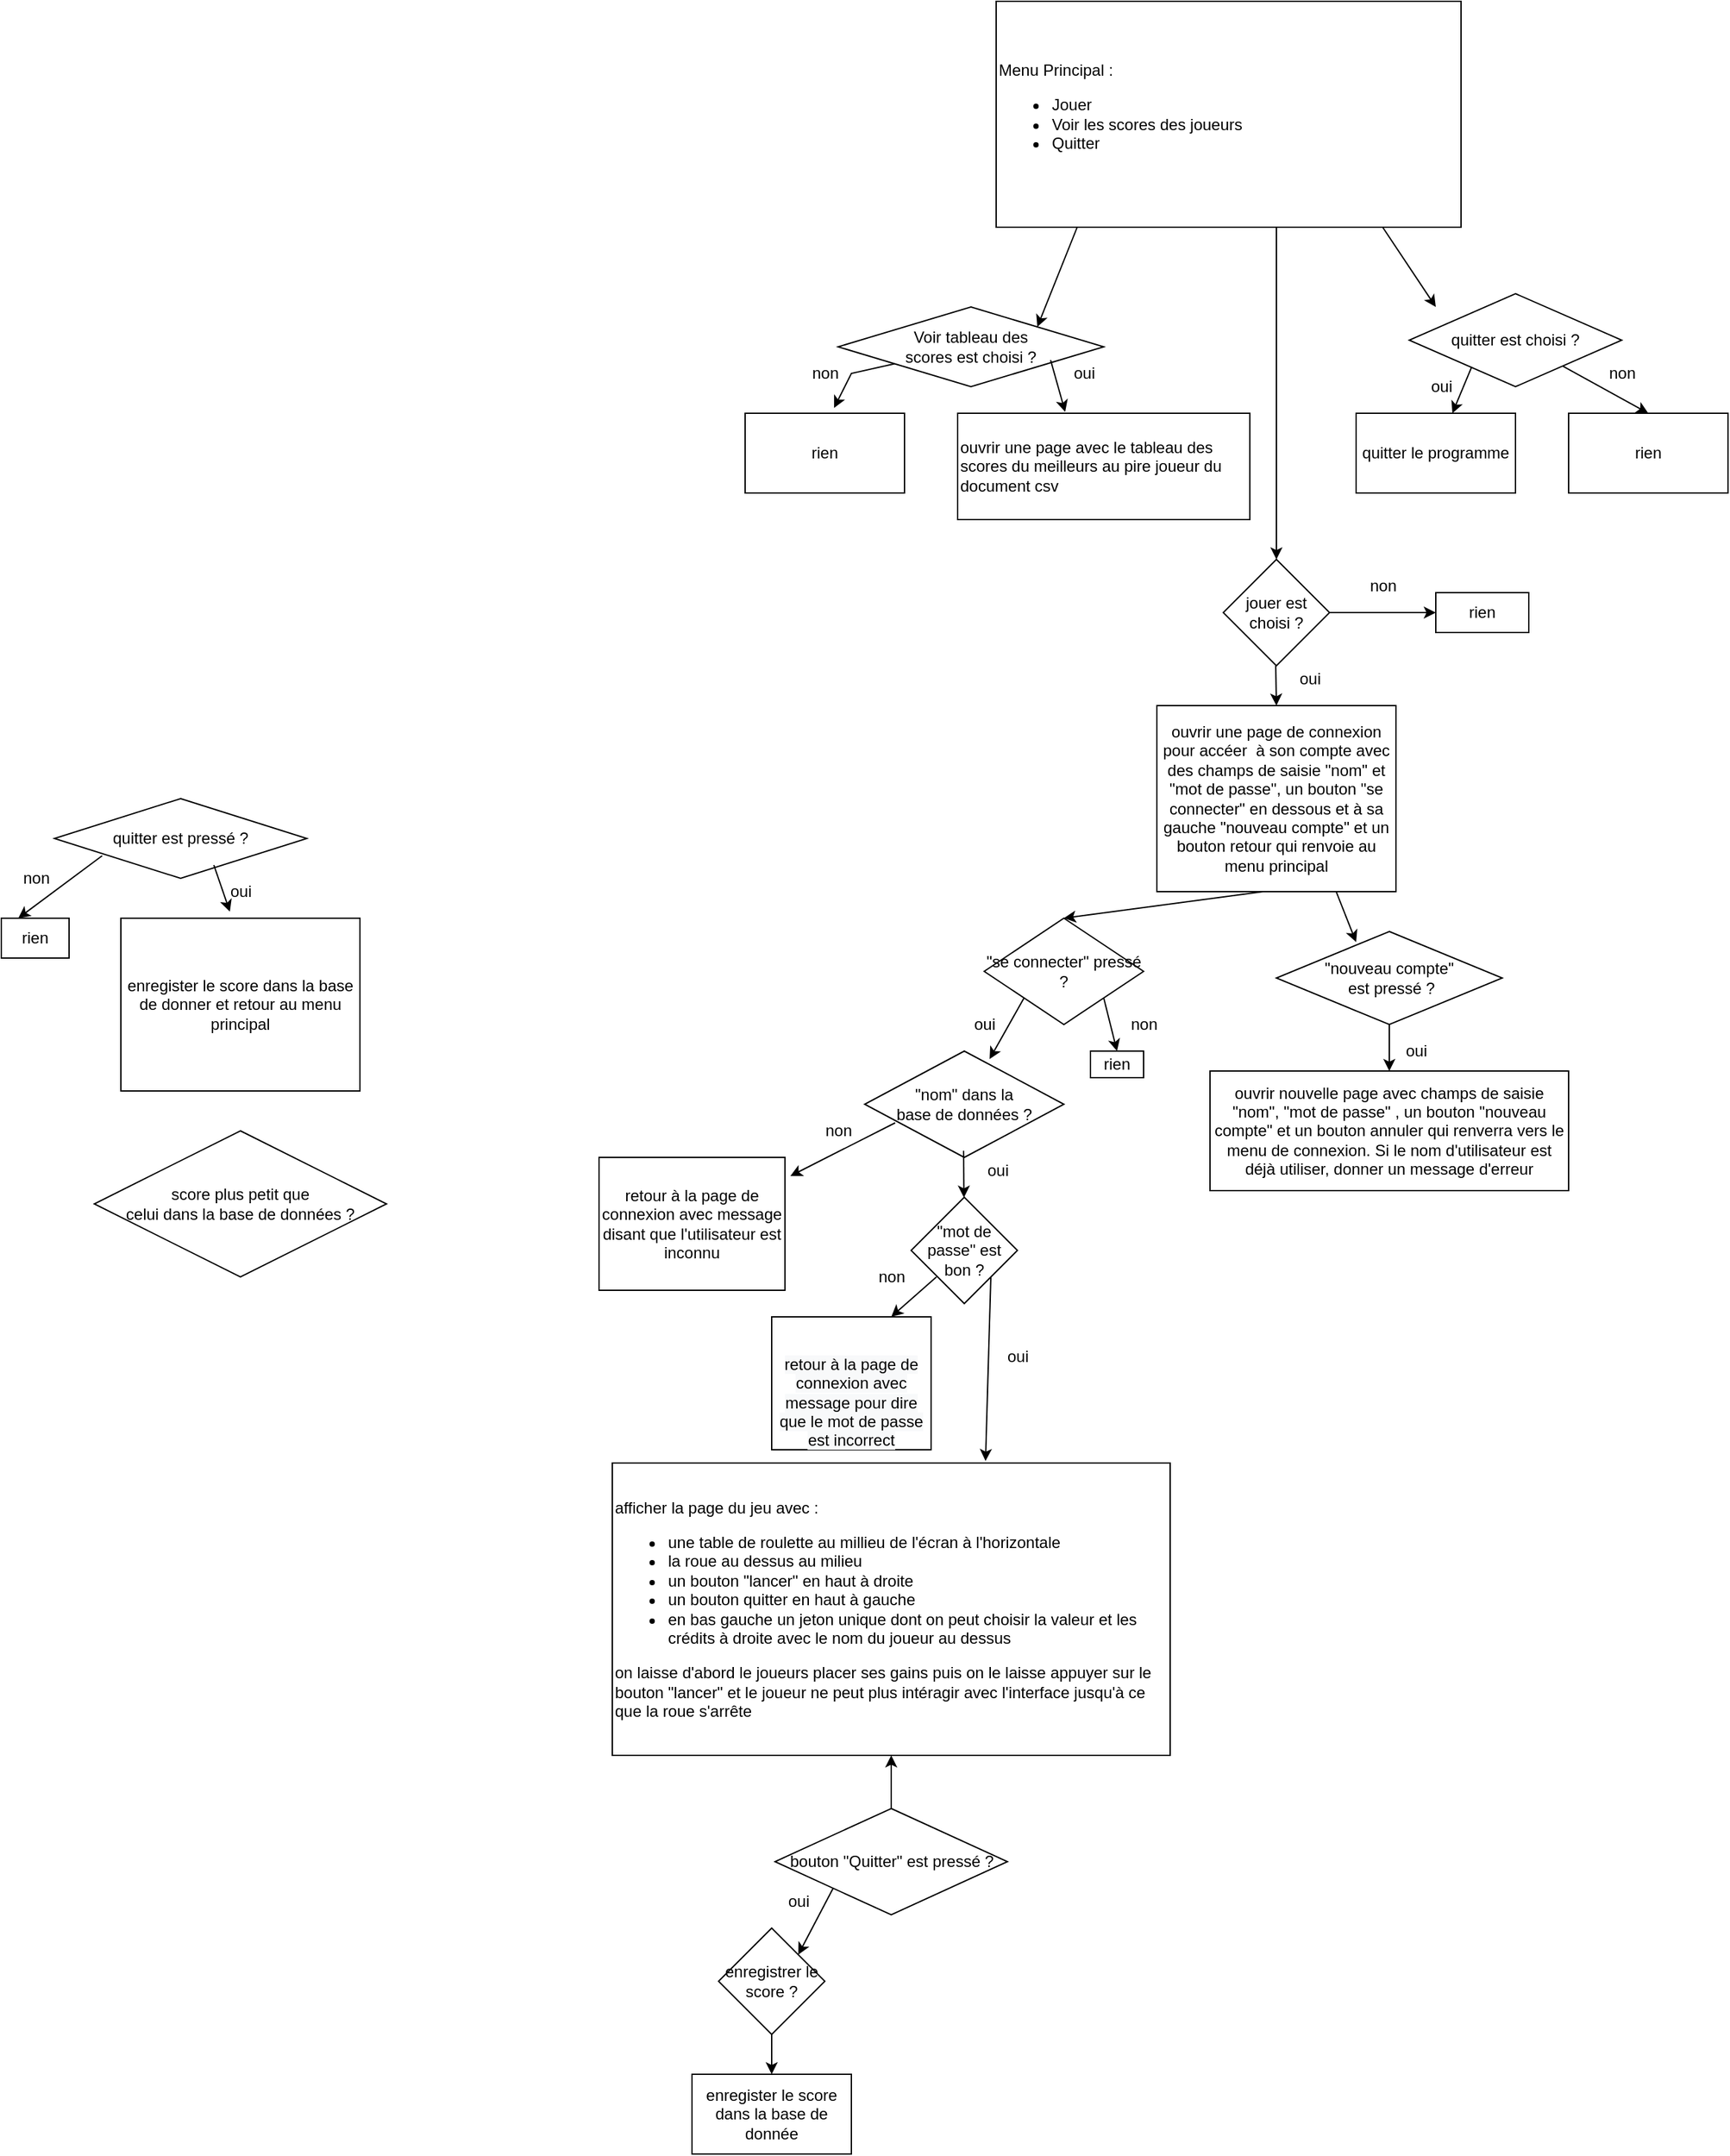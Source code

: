 <mxfile version="17.4.6" type="device"><diagram id="C5RBs43oDa-KdzZeNtuy" name="Page-1"><mxGraphModel dx="2752" dy="1070" grid="1" gridSize="10" guides="1" tooltips="1" connect="1" arrows="1" fold="1" page="1" pageScale="1" pageWidth="827" pageHeight="1169" math="0" shadow="0"><root><mxCell id="WIyWlLk6GJQsqaUBKTNV-0"/><mxCell id="WIyWlLk6GJQsqaUBKTNV-1" parent="WIyWlLk6GJQsqaUBKTNV-0"/><mxCell id="mI4oya_UvUroKJA0VqKm-0" value="Menu Principal :&amp;nbsp;&lt;br&gt;&lt;ul&gt;&lt;li&gt;Jouer&amp;nbsp;&lt;/li&gt;&lt;li&gt;Voir les scores des joueurs&lt;/li&gt;&lt;li&gt;Quitter&lt;/li&gt;&lt;/ul&gt;" style="rounded=0;whiteSpace=wrap;html=1;align=left;" vertex="1" parent="WIyWlLk6GJQsqaUBKTNV-1"><mxGeometry x="239" y="30" width="350" height="170" as="geometry"/></mxCell><mxCell id="mI4oya_UvUroKJA0VqKm-3" value="" style="endArrow=classic;html=1;rounded=0;" edge="1" parent="WIyWlLk6GJQsqaUBKTNV-1"><mxGeometry width="50" height="50" relative="1" as="geometry"><mxPoint x="530" y="200" as="sourcePoint"/><mxPoint x="570" y="260" as="targetPoint"/><Array as="points"/></mxGeometry></mxCell><mxCell id="mI4oya_UvUroKJA0VqKm-5" value="quitter est choisi ?" style="rhombus;whiteSpace=wrap;html=1;" vertex="1" parent="WIyWlLk6GJQsqaUBKTNV-1"><mxGeometry x="550" y="250" width="160" height="70" as="geometry"/></mxCell><mxCell id="mI4oya_UvUroKJA0VqKm-6" value="" style="endArrow=classic;html=1;rounded=0;exitX=0.294;exitY=0.786;exitDx=0;exitDy=0;exitPerimeter=0;" edge="1" parent="WIyWlLk6GJQsqaUBKTNV-1" source="mI4oya_UvUroKJA0VqKm-5" target="mI4oya_UvUroKJA0VqKm-7"><mxGeometry width="50" height="50" relative="1" as="geometry"><mxPoint x="629.5" y="320" as="sourcePoint"/><mxPoint x="629.5" y="380" as="targetPoint"/><Array as="points"/></mxGeometry></mxCell><mxCell id="mI4oya_UvUroKJA0VqKm-7" value="quitter le programme" style="rounded=0;whiteSpace=wrap;html=1;" vertex="1" parent="WIyWlLk6GJQsqaUBKTNV-1"><mxGeometry x="510" y="340" width="120" height="60" as="geometry"/></mxCell><mxCell id="mI4oya_UvUroKJA0VqKm-8" value="oui" style="text;html=1;align=center;verticalAlign=middle;resizable=0;points=[];autosize=1;strokeColor=none;fillColor=none;" vertex="1" parent="WIyWlLk6GJQsqaUBKTNV-1"><mxGeometry x="559" y="310" width="30" height="20" as="geometry"/></mxCell><mxCell id="mI4oya_UvUroKJA0VqKm-9" value="rien" style="rounded=0;whiteSpace=wrap;html=1;" vertex="1" parent="WIyWlLk6GJQsqaUBKTNV-1"><mxGeometry x="670" y="340" width="120" height="60" as="geometry"/></mxCell><mxCell id="mI4oya_UvUroKJA0VqKm-10" value="" style="endArrow=classic;html=1;rounded=0;entryX=0.5;entryY=0;entryDx=0;entryDy=0;" edge="1" parent="WIyWlLk6GJQsqaUBKTNV-1" source="mI4oya_UvUroKJA0VqKm-5" target="mI4oya_UvUroKJA0VqKm-9"><mxGeometry width="50" height="50" relative="1" as="geometry"><mxPoint x="680" y="310" as="sourcePoint"/><mxPoint x="730" y="260" as="targetPoint"/></mxGeometry></mxCell><mxCell id="mI4oya_UvUroKJA0VqKm-11" value="non" style="text;html=1;align=center;verticalAlign=middle;resizable=0;points=[];autosize=1;strokeColor=none;fillColor=none;" vertex="1" parent="WIyWlLk6GJQsqaUBKTNV-1"><mxGeometry x="690" y="300" width="40" height="20" as="geometry"/></mxCell><mxCell id="mI4oya_UvUroKJA0VqKm-12" value="Voir tableau des &lt;br&gt;scores est choisi ?" style="rhombus;whiteSpace=wrap;html=1;" vertex="1" parent="WIyWlLk6GJQsqaUBKTNV-1"><mxGeometry x="120" y="260" width="200" height="60" as="geometry"/></mxCell><mxCell id="mI4oya_UvUroKJA0VqKm-15" value="" style="endArrow=classic;html=1;rounded=0;entryX=1;entryY=0;entryDx=0;entryDy=0;" edge="1" parent="WIyWlLk6GJQsqaUBKTNV-1" target="mI4oya_UvUroKJA0VqKm-12"><mxGeometry width="50" height="50" relative="1" as="geometry"><mxPoint x="300" y="200" as="sourcePoint"/><mxPoint x="260" y="270" as="targetPoint"/></mxGeometry></mxCell><mxCell id="mI4oya_UvUroKJA0VqKm-18" value="ouvrir une page avec le tableau des scores du meilleurs au pire joueur du document csv&lt;span&gt;&amp;nbsp;&lt;/span&gt;" style="rounded=0;whiteSpace=wrap;html=1;align=left;" vertex="1" parent="WIyWlLk6GJQsqaUBKTNV-1"><mxGeometry x="210" y="340" width="220" height="80" as="geometry"/></mxCell><mxCell id="mI4oya_UvUroKJA0VqKm-20" value="" style="endArrow=classic;html=1;rounded=0;entryX=0.368;entryY=-0.013;entryDx=0;entryDy=0;entryPerimeter=0;" edge="1" parent="WIyWlLk6GJQsqaUBKTNV-1" target="mI4oya_UvUroKJA0VqKm-18"><mxGeometry width="50" height="50" relative="1" as="geometry"><mxPoint x="280" y="300" as="sourcePoint"/><mxPoint x="260" y="360" as="targetPoint"/><Array as="points"/></mxGeometry></mxCell><mxCell id="mI4oya_UvUroKJA0VqKm-21" value="oui&lt;br&gt;" style="text;html=1;align=center;verticalAlign=middle;resizable=0;points=[];autosize=1;strokeColor=none;fillColor=none;" vertex="1" parent="WIyWlLk6GJQsqaUBKTNV-1"><mxGeometry x="290" y="300" width="30" height="20" as="geometry"/></mxCell><mxCell id="mI4oya_UvUroKJA0VqKm-22" value="rien" style="whiteSpace=wrap;html=1;" vertex="1" parent="WIyWlLk6GJQsqaUBKTNV-1"><mxGeometry x="50" y="340" width="120" height="60" as="geometry"/></mxCell><mxCell id="mI4oya_UvUroKJA0VqKm-23" value="" style="endArrow=classic;html=1;rounded=0;entryX=0.558;entryY=-0.067;entryDx=0;entryDy=0;entryPerimeter=0;" edge="1" parent="WIyWlLk6GJQsqaUBKTNV-1" source="mI4oya_UvUroKJA0VqKm-12" target="mI4oya_UvUroKJA0VqKm-22"><mxGeometry width="50" height="50" relative="1" as="geometry"><mxPoint x="60" y="310" as="sourcePoint"/><mxPoint x="100" y="320" as="targetPoint"/><Array as="points"><mxPoint x="130" y="310"/></Array></mxGeometry></mxCell><mxCell id="mI4oya_UvUroKJA0VqKm-24" value="non&lt;br&gt;" style="text;html=1;align=center;verticalAlign=middle;resizable=0;points=[];autosize=1;strokeColor=none;fillColor=none;" vertex="1" parent="WIyWlLk6GJQsqaUBKTNV-1"><mxGeometry x="90" y="300" width="40" height="20" as="geometry"/></mxCell><mxCell id="mI4oya_UvUroKJA0VqKm-25" value="" style="endArrow=classic;html=1;rounded=0;" edge="1" parent="WIyWlLk6GJQsqaUBKTNV-1"><mxGeometry width="50" height="50" relative="1" as="geometry"><mxPoint x="450" y="200" as="sourcePoint"/><mxPoint x="450" y="450" as="targetPoint"/></mxGeometry></mxCell><mxCell id="mI4oya_UvUroKJA0VqKm-26" value="jouer est choisi ?" style="rhombus;whiteSpace=wrap;html=1;" vertex="1" parent="WIyWlLk6GJQsqaUBKTNV-1"><mxGeometry x="410" y="450" width="80" height="80" as="geometry"/></mxCell><mxCell id="mI4oya_UvUroKJA0VqKm-27" value="" style="endArrow=classic;html=1;rounded=0;" edge="1" parent="WIyWlLk6GJQsqaUBKTNV-1"><mxGeometry width="50" height="50" relative="1" as="geometry"><mxPoint x="490" y="490" as="sourcePoint"/><mxPoint x="570" y="490" as="targetPoint"/></mxGeometry></mxCell><mxCell id="mI4oya_UvUroKJA0VqKm-28" value="non&lt;br&gt;" style="text;html=1;align=center;verticalAlign=middle;resizable=0;points=[];autosize=1;strokeColor=none;fillColor=none;" vertex="1" parent="WIyWlLk6GJQsqaUBKTNV-1"><mxGeometry x="510" y="460" width="40" height="20" as="geometry"/></mxCell><mxCell id="mI4oya_UvUroKJA0VqKm-29" value="rien" style="whiteSpace=wrap;html=1;" vertex="1" parent="WIyWlLk6GJQsqaUBKTNV-1"><mxGeometry x="570" y="475" width="70" height="30" as="geometry"/></mxCell><mxCell id="mI4oya_UvUroKJA0VqKm-30" value="afficher la page du jeu avec :&lt;br&gt;&lt;ul&gt;&lt;li&gt;une table de roulette au millieu de l'écran à l'horizontale&lt;/li&gt;&lt;li&gt;la roue au dessus au milieu&lt;/li&gt;&lt;li&gt;un bouton &quot;lancer&quot; en haut à droite&lt;/li&gt;&lt;li&gt;un bouton quitter en haut à gauche&lt;/li&gt;&lt;li&gt;en bas gauche un jeton unique dont on peut choisir la valeur et les crédits à droite avec le nom du joueur au dessus&lt;/li&gt;&lt;/ul&gt;on laisse d'abord le joueurs placer ses gains puis on le laisse appuyer sur le bouton &quot;lancer&quot; et le joueur ne peut plus intéragir avec l'interface jusqu'à ce que la roue s'arrête" style="whiteSpace=wrap;html=1;align=left;" vertex="1" parent="WIyWlLk6GJQsqaUBKTNV-1"><mxGeometry x="-50" y="1130" width="420" height="220" as="geometry"/></mxCell><mxCell id="mI4oya_UvUroKJA0VqKm-31" value="enregister le score dans la base de donner et retour au menu principal" style="rounded=0;whiteSpace=wrap;html=1;" vertex="1" parent="WIyWlLk6GJQsqaUBKTNV-1"><mxGeometry x="-420" y="720" width="180" height="130" as="geometry"/></mxCell><mxCell id="mI4oya_UvUroKJA0VqKm-35" value="quitter est pressé ?" style="rhombus;whiteSpace=wrap;html=1;" vertex="1" parent="WIyWlLk6GJQsqaUBKTNV-1"><mxGeometry x="-470" y="630" width="190" height="60" as="geometry"/></mxCell><mxCell id="mI4oya_UvUroKJA0VqKm-37" value="rien" style="rounded=0;whiteSpace=wrap;html=1;" vertex="1" parent="WIyWlLk6GJQsqaUBKTNV-1"><mxGeometry x="-510" y="720" width="51" height="30" as="geometry"/></mxCell><mxCell id="mI4oya_UvUroKJA0VqKm-39" value="" style="endArrow=classic;html=1;rounded=0;entryX=0.25;entryY=0;entryDx=0;entryDy=0;exitX=0.189;exitY=0.717;exitDx=0;exitDy=0;exitPerimeter=0;" edge="1" parent="WIyWlLk6GJQsqaUBKTNV-1" source="mI4oya_UvUroKJA0VqKm-35" target="mI4oya_UvUroKJA0VqKm-37"><mxGeometry width="50" height="50" relative="1" as="geometry"><mxPoint x="-260" y="620" as="sourcePoint"/><mxPoint x="-210" y="570" as="targetPoint"/></mxGeometry></mxCell><mxCell id="mI4oya_UvUroKJA0VqKm-40" value="non" style="text;html=1;align=center;verticalAlign=middle;resizable=0;points=[];autosize=1;strokeColor=none;fillColor=none;" vertex="1" parent="WIyWlLk6GJQsqaUBKTNV-1"><mxGeometry x="-504.5" y="680" width="40" height="20" as="geometry"/></mxCell><mxCell id="mI4oya_UvUroKJA0VqKm-41" value="" style="endArrow=classic;html=1;rounded=0;entryX=0.456;entryY=-0.038;entryDx=0;entryDy=0;entryPerimeter=0;" edge="1" parent="WIyWlLk6GJQsqaUBKTNV-1" target="mI4oya_UvUroKJA0VqKm-31"><mxGeometry width="50" height="50" relative="1" as="geometry"><mxPoint x="-350" y="680" as="sourcePoint"/><mxPoint x="-330" y="730" as="targetPoint"/></mxGeometry></mxCell><mxCell id="mI4oya_UvUroKJA0VqKm-42" value="oui&lt;br&gt;" style="text;html=1;align=center;verticalAlign=middle;resizable=0;points=[];autosize=1;strokeColor=none;fillColor=none;" vertex="1" parent="WIyWlLk6GJQsqaUBKTNV-1"><mxGeometry x="-345" y="690" width="30" height="20" as="geometry"/></mxCell><mxCell id="mI4oya_UvUroKJA0VqKm-43" value="score plus petit que &lt;br&gt;celui dans la base de données ?" style="rhombus;whiteSpace=wrap;html=1;" vertex="1" parent="WIyWlLk6GJQsqaUBKTNV-1"><mxGeometry x="-440" y="880" width="220" height="110" as="geometry"/></mxCell><mxCell id="mI4oya_UvUroKJA0VqKm-44" value="" style="endArrow=classic;html=1;rounded=0;entryX=0.5;entryY=0;entryDx=0;entryDy=0;" edge="1" parent="WIyWlLk6GJQsqaUBKTNV-1" target="mI4oya_UvUroKJA0VqKm-46"><mxGeometry width="50" height="50" relative="1" as="geometry"><mxPoint x="449.5" y="530" as="sourcePoint"/><mxPoint x="449.5" y="595" as="targetPoint"/></mxGeometry></mxCell><mxCell id="mI4oya_UvUroKJA0VqKm-45" value="oui&lt;br&gt;" style="text;html=1;align=center;verticalAlign=middle;resizable=0;points=[];autosize=1;strokeColor=none;fillColor=none;" vertex="1" parent="WIyWlLk6GJQsqaUBKTNV-1"><mxGeometry x="460" y="530" width="30" height="20" as="geometry"/></mxCell><mxCell id="mI4oya_UvUroKJA0VqKm-46" value="ouvrir une page de connexion pour accéer&amp;nbsp; à son compte avec des champs de saisie &quot;nom&quot; et &quot;mot de passe&quot;, un bouton &quot;se connecter&quot; en dessous et à sa gauche &quot;nouveau compte&quot; et un bouton retour qui renvoie au menu principal" style="whiteSpace=wrap;html=1;" vertex="1" parent="WIyWlLk6GJQsqaUBKTNV-1"><mxGeometry x="360" y="560" width="180" height="140" as="geometry"/></mxCell><mxCell id="mI4oya_UvUroKJA0VqKm-47" value="&quot;nom&quot; dans la &lt;br&gt;base de données ?" style="rhombus;whiteSpace=wrap;html=1;" vertex="1" parent="WIyWlLk6GJQsqaUBKTNV-1"><mxGeometry x="140" y="820" width="150" height="80" as="geometry"/></mxCell><mxCell id="mI4oya_UvUroKJA0VqKm-48" value="" style="endArrow=classic;html=1;rounded=0;entryX=0.5;entryY=0;entryDx=0;entryDy=0;" edge="1" parent="WIyWlLk6GJQsqaUBKTNV-1" target="mI4oya_UvUroKJA0VqKm-60"><mxGeometry width="50" height="50" relative="1" as="geometry"><mxPoint x="440" y="700" as="sourcePoint"/><mxPoint x="434.5" y="740" as="targetPoint"/></mxGeometry></mxCell><mxCell id="mI4oya_UvUroKJA0VqKm-49" value="" style="endArrow=classic;html=1;rounded=0;" edge="1" parent="WIyWlLk6GJQsqaUBKTNV-1" target="mI4oya_UvUroKJA0VqKm-50"><mxGeometry width="50" height="50" relative="1" as="geometry"><mxPoint x="214.5" y="895" as="sourcePoint"/><mxPoint x="214.5" y="955" as="targetPoint"/></mxGeometry></mxCell><mxCell id="mI4oya_UvUroKJA0VqKm-50" value="&quot;mot de passe&quot; est bon ?" style="rhombus;whiteSpace=wrap;html=1;" vertex="1" parent="WIyWlLk6GJQsqaUBKTNV-1"><mxGeometry x="175" y="930" width="80" height="80" as="geometry"/></mxCell><mxCell id="mI4oya_UvUroKJA0VqKm-51" value="" style="endArrow=classic;html=1;rounded=0;" edge="1" parent="WIyWlLk6GJQsqaUBKTNV-1"><mxGeometry width="50" height="50" relative="1" as="geometry"><mxPoint x="194" y="990" as="sourcePoint"/><mxPoint x="160" y="1020" as="targetPoint"/></mxGeometry></mxCell><mxCell id="mI4oya_UvUroKJA0VqKm-52" value="oui" style="text;html=1;align=center;verticalAlign=middle;resizable=0;points=[];autosize=1;strokeColor=none;fillColor=none;" vertex="1" parent="WIyWlLk6GJQsqaUBKTNV-1"><mxGeometry x="225" y="900" width="30" height="20" as="geometry"/></mxCell><mxCell id="mI4oya_UvUroKJA0VqKm-54" value="&lt;br&gt;&lt;br&gt;&lt;span style=&quot;color: rgb(0 , 0 , 0) ; font-family: &amp;#34;helvetica&amp;#34; ; font-size: 12px ; font-style: normal ; font-weight: 400 ; letter-spacing: normal ; text-align: center ; text-indent: 0px ; text-transform: none ; word-spacing: 0px ; background-color: rgb(248 , 249 , 250) ; display: inline ; float: none&quot;&gt;retour à la page de connexion avec message pour dire que le mot de passe est incorrect&lt;/span&gt;&lt;br&gt;" style="whiteSpace=wrap;html=1;" vertex="1" parent="WIyWlLk6GJQsqaUBKTNV-1"><mxGeometry x="70" y="1020" width="120" height="100" as="geometry"/></mxCell><mxCell id="mI4oya_UvUroKJA0VqKm-55" value="non" style="text;html=1;align=center;verticalAlign=middle;resizable=0;points=[];autosize=1;strokeColor=none;fillColor=none;" vertex="1" parent="WIyWlLk6GJQsqaUBKTNV-1"><mxGeometry x="140" y="980" width="40" height="20" as="geometry"/></mxCell><mxCell id="mI4oya_UvUroKJA0VqKm-56" value="oui" style="text;html=1;align=center;verticalAlign=middle;resizable=0;points=[];autosize=1;strokeColor=none;fillColor=none;" vertex="1" parent="WIyWlLk6GJQsqaUBKTNV-1"><mxGeometry x="240" y="1040" width="30" height="20" as="geometry"/></mxCell><mxCell id="mI4oya_UvUroKJA0VqKm-58" value="" style="endArrow=classic;html=1;rounded=0;entryX=0.669;entryY=-0.007;entryDx=0;entryDy=0;entryPerimeter=0;exitX=1;exitY=1;exitDx=0;exitDy=0;" edge="1" parent="WIyWlLk6GJQsqaUBKTNV-1" source="mI4oya_UvUroKJA0VqKm-50" target="mI4oya_UvUroKJA0VqKm-30"><mxGeometry width="50" height="50" relative="1" as="geometry"><mxPoint x="310" y="1050" as="sourcePoint"/><mxPoint x="360" y="1000" as="targetPoint"/></mxGeometry></mxCell><mxCell id="mI4oya_UvUroKJA0VqKm-60" value="&quot;se connecter&quot; pressé ?" style="rhombus;whiteSpace=wrap;html=1;" vertex="1" parent="WIyWlLk6GJQsqaUBKTNV-1"><mxGeometry x="230" y="720" width="120" height="80" as="geometry"/></mxCell><mxCell id="mI4oya_UvUroKJA0VqKm-62" value="" style="endArrow=classic;html=1;rounded=0;entryX=0.627;entryY=0.075;entryDx=0;entryDy=0;entryPerimeter=0;exitX=0;exitY=1;exitDx=0;exitDy=0;" edge="1" parent="WIyWlLk6GJQsqaUBKTNV-1" source="mI4oya_UvUroKJA0VqKm-60" target="mI4oya_UvUroKJA0VqKm-47"><mxGeometry width="50" height="50" relative="1" as="geometry"><mxPoint x="260" y="760" as="sourcePoint"/><mxPoint x="250" y="830" as="targetPoint"/></mxGeometry></mxCell><mxCell id="mI4oya_UvUroKJA0VqKm-63" value="oui" style="text;html=1;align=center;verticalAlign=middle;resizable=0;points=[];autosize=1;strokeColor=none;fillColor=none;" vertex="1" parent="WIyWlLk6GJQsqaUBKTNV-1"><mxGeometry x="215" y="790" width="30" height="20" as="geometry"/></mxCell><mxCell id="mI4oya_UvUroKJA0VqKm-64" value="rien" style="whiteSpace=wrap;html=1;" vertex="1" parent="WIyWlLk6GJQsqaUBKTNV-1"><mxGeometry x="310" y="820" width="40" height="20" as="geometry"/></mxCell><mxCell id="mI4oya_UvUroKJA0VqKm-65" value="" style="endArrow=classic;html=1;rounded=0;exitX=1;exitY=1;exitDx=0;exitDy=0;entryX=0.5;entryY=0;entryDx=0;entryDy=0;" edge="1" parent="WIyWlLk6GJQsqaUBKTNV-1" source="mI4oya_UvUroKJA0VqKm-60" target="mI4oya_UvUroKJA0VqKm-64"><mxGeometry width="50" height="50" relative="1" as="geometry"><mxPoint x="330" y="790" as="sourcePoint"/><mxPoint x="350" y="850" as="targetPoint"/></mxGeometry></mxCell><mxCell id="mI4oya_UvUroKJA0VqKm-67" value="non" style="text;html=1;align=center;verticalAlign=middle;resizable=0;points=[];autosize=1;strokeColor=none;fillColor=none;" vertex="1" parent="WIyWlLk6GJQsqaUBKTNV-1"><mxGeometry x="330" y="790" width="40" height="20" as="geometry"/></mxCell><mxCell id="mI4oya_UvUroKJA0VqKm-68" value="retour à la page de connexion avec message disant que l'utilisateur est inconnu" style="whiteSpace=wrap;html=1;" vertex="1" parent="WIyWlLk6GJQsqaUBKTNV-1"><mxGeometry x="-60" y="900" width="140" height="100" as="geometry"/></mxCell><mxCell id="mI4oya_UvUroKJA0VqKm-69" value="" style="endArrow=classic;html=1;rounded=0;exitX=0.153;exitY=0.675;exitDx=0;exitDy=0;exitPerimeter=0;entryX=1.029;entryY=0.14;entryDx=0;entryDy=0;entryPerimeter=0;" edge="1" parent="WIyWlLk6GJQsqaUBKTNV-1" source="mI4oya_UvUroKJA0VqKm-47" target="mI4oya_UvUroKJA0VqKm-68"><mxGeometry width="50" height="50" relative="1" as="geometry"><mxPoint x="130" y="880" as="sourcePoint"/><mxPoint x="130" y="940" as="targetPoint"/></mxGeometry></mxCell><mxCell id="mI4oya_UvUroKJA0VqKm-70" value="non" style="text;html=1;align=center;verticalAlign=middle;resizable=0;points=[];autosize=1;strokeColor=none;fillColor=none;" vertex="1" parent="WIyWlLk6GJQsqaUBKTNV-1"><mxGeometry x="100" y="870" width="40" height="20" as="geometry"/></mxCell><mxCell id="mI4oya_UvUroKJA0VqKm-71" value="&quot;nouveau compte&quot;&lt;br&gt;&amp;nbsp;est pressé ?" style="rhombus;whiteSpace=wrap;html=1;" vertex="1" parent="WIyWlLk6GJQsqaUBKTNV-1"><mxGeometry x="450" y="730" width="170" height="70" as="geometry"/></mxCell><mxCell id="mI4oya_UvUroKJA0VqKm-73" value="" style="endArrow=classic;html=1;rounded=0;exitX=0.75;exitY=1;exitDx=0;exitDy=0;entryX=0.353;entryY=0.114;entryDx=0;entryDy=0;entryPerimeter=0;" edge="1" parent="WIyWlLk6GJQsqaUBKTNV-1" source="mI4oya_UvUroKJA0VqKm-46" target="mI4oya_UvUroKJA0VqKm-71"><mxGeometry width="50" height="50" relative="1" as="geometry"><mxPoint x="480" y="710" as="sourcePoint"/><mxPoint x="530" y="760" as="targetPoint"/></mxGeometry></mxCell><mxCell id="mI4oya_UvUroKJA0VqKm-74" value="oui" style="text;html=1;align=center;verticalAlign=middle;resizable=0;points=[];autosize=1;strokeColor=none;fillColor=none;" vertex="1" parent="WIyWlLk6GJQsqaUBKTNV-1"><mxGeometry x="540" y="810" width="30" height="20" as="geometry"/></mxCell><mxCell id="mI4oya_UvUroKJA0VqKm-77" value="" style="endArrow=classic;html=1;rounded=0;exitX=0.5;exitY=1;exitDx=0;exitDy=0;entryX=0.5;entryY=0;entryDx=0;entryDy=0;" edge="1" parent="WIyWlLk6GJQsqaUBKTNV-1" source="mI4oya_UvUroKJA0VqKm-71" target="mI4oya_UvUroKJA0VqKm-79"><mxGeometry width="50" height="50" relative="1" as="geometry"><mxPoint x="534.5" y="800" as="sourcePoint"/><mxPoint x="535" y="840" as="targetPoint"/></mxGeometry></mxCell><mxCell id="mI4oya_UvUroKJA0VqKm-78" value="" style="rounded=0;whiteSpace=wrap;html=1;" vertex="1" parent="WIyWlLk6GJQsqaUBKTNV-1"><mxGeometry x="400" y="860" width="120" height="60" as="geometry"/></mxCell><mxCell id="mI4oya_UvUroKJA0VqKm-79" value="ouvrir nouvelle page avec champs de saisie &quot;nom&quot;, &quot;mot de passe&quot; , un bouton &quot;nouveau compte&quot; et un bouton annuler qui renverra vers le menu de connexion. Si le nom d'utilisateur est déjà utiliser, donner un message d'erreur" style="rounded=0;whiteSpace=wrap;html=1;" vertex="1" parent="WIyWlLk6GJQsqaUBKTNV-1"><mxGeometry x="400" y="835" width="270" height="90" as="geometry"/></mxCell><mxCell id="mI4oya_UvUroKJA0VqKm-82" value="" style="edgeStyle=orthogonalEdgeStyle;rounded=0;orthogonalLoop=1;jettySize=auto;html=1;" edge="1" parent="WIyWlLk6GJQsqaUBKTNV-1" source="mI4oya_UvUroKJA0VqKm-81" target="mI4oya_UvUroKJA0VqKm-30"><mxGeometry relative="1" as="geometry"/></mxCell><mxCell id="mI4oya_UvUroKJA0VqKm-81" value="bouton &quot;Quitter&quot; est pressé ?" style="rhombus;whiteSpace=wrap;html=1;" vertex="1" parent="WIyWlLk6GJQsqaUBKTNV-1"><mxGeometry x="72.5" y="1390" width="175" height="80" as="geometry"/></mxCell><mxCell id="mI4oya_UvUroKJA0VqKm-83" value="enregistrer le score ?" style="rhombus;whiteSpace=wrap;html=1;" vertex="1" parent="WIyWlLk6GJQsqaUBKTNV-1"><mxGeometry x="30" y="1480" width="80" height="80" as="geometry"/></mxCell><mxCell id="mI4oya_UvUroKJA0VqKm-85" value="enregister le score dans la base de donnée" style="whiteSpace=wrap;html=1;" vertex="1" parent="WIyWlLk6GJQsqaUBKTNV-1"><mxGeometry x="10" y="1590" width="120" height="60" as="geometry"/></mxCell><mxCell id="mI4oya_UvUroKJA0VqKm-87" value="" style="endArrow=classic;html=1;rounded=0;exitX=0;exitY=1;exitDx=0;exitDy=0;entryX=1;entryY=0;entryDx=0;entryDy=0;" edge="1" parent="WIyWlLk6GJQsqaUBKTNV-1" source="mI4oya_UvUroKJA0VqKm-81" target="mI4oya_UvUroKJA0VqKm-83"><mxGeometry width="50" height="50" relative="1" as="geometry"><mxPoint x="72.5" y="1510" as="sourcePoint"/><mxPoint x="160" y="1550" as="targetPoint"/></mxGeometry></mxCell><mxCell id="mI4oya_UvUroKJA0VqKm-88" value="oui" style="text;html=1;align=center;verticalAlign=middle;resizable=0;points=[];autosize=1;strokeColor=none;fillColor=none;" vertex="1" parent="WIyWlLk6GJQsqaUBKTNV-1"><mxGeometry x="75" y="1450" width="30" height="20" as="geometry"/></mxCell><mxCell id="mI4oya_UvUroKJA0VqKm-90" value="" style="endArrow=classic;html=1;rounded=0;entryX=0.5;entryY=0;entryDx=0;entryDy=0;" edge="1" parent="WIyWlLk6GJQsqaUBKTNV-1" source="mI4oya_UvUroKJA0VqKm-83" target="mI4oya_UvUroKJA0VqKm-85"><mxGeometry width="50" height="50" relative="1" as="geometry"><mxPoint x="70" y="1550" as="sourcePoint"/><mxPoint x="70" y="1600" as="targetPoint"/></mxGeometry></mxCell></root></mxGraphModel></diagram></mxfile>